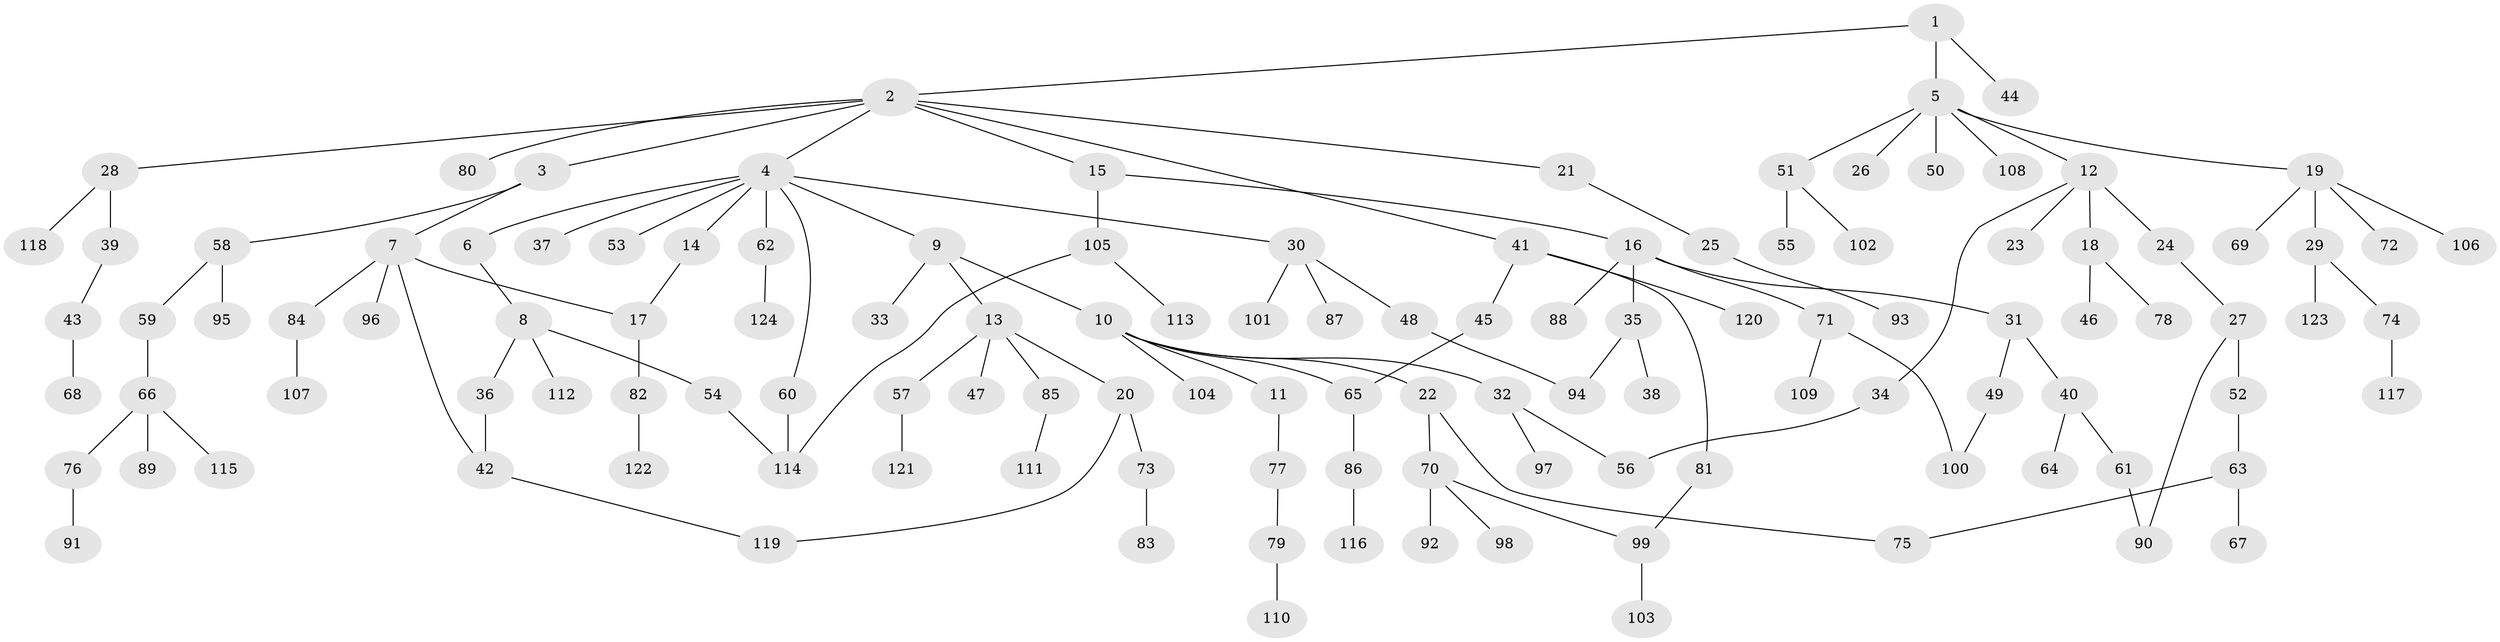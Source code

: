 // coarse degree distribution, {8: 0.03225806451612903, 3: 0.1935483870967742, 9: 0.016129032258064516, 4: 0.03225806451612903, 5: 0.016129032258064516, 7: 0.016129032258064516, 2: 0.3548387096774194, 1: 0.3387096774193548}
// Generated by graph-tools (version 1.1) at 2025/16/03/04/25 18:16:51]
// undirected, 124 vertices, 135 edges
graph export_dot {
graph [start="1"]
  node [color=gray90,style=filled];
  1;
  2;
  3;
  4;
  5;
  6;
  7;
  8;
  9;
  10;
  11;
  12;
  13;
  14;
  15;
  16;
  17;
  18;
  19;
  20;
  21;
  22;
  23;
  24;
  25;
  26;
  27;
  28;
  29;
  30;
  31;
  32;
  33;
  34;
  35;
  36;
  37;
  38;
  39;
  40;
  41;
  42;
  43;
  44;
  45;
  46;
  47;
  48;
  49;
  50;
  51;
  52;
  53;
  54;
  55;
  56;
  57;
  58;
  59;
  60;
  61;
  62;
  63;
  64;
  65;
  66;
  67;
  68;
  69;
  70;
  71;
  72;
  73;
  74;
  75;
  76;
  77;
  78;
  79;
  80;
  81;
  82;
  83;
  84;
  85;
  86;
  87;
  88;
  89;
  90;
  91;
  92;
  93;
  94;
  95;
  96;
  97;
  98;
  99;
  100;
  101;
  102;
  103;
  104;
  105;
  106;
  107;
  108;
  109;
  110;
  111;
  112;
  113;
  114;
  115;
  116;
  117;
  118;
  119;
  120;
  121;
  122;
  123;
  124;
  1 -- 2;
  1 -- 5;
  1 -- 44;
  2 -- 3;
  2 -- 4;
  2 -- 15;
  2 -- 21;
  2 -- 28;
  2 -- 41;
  2 -- 80;
  3 -- 7;
  3 -- 58;
  4 -- 6;
  4 -- 9;
  4 -- 14;
  4 -- 30;
  4 -- 37;
  4 -- 53;
  4 -- 60;
  4 -- 62;
  5 -- 12;
  5 -- 19;
  5 -- 26;
  5 -- 50;
  5 -- 51;
  5 -- 108;
  6 -- 8;
  7 -- 17;
  7 -- 84;
  7 -- 96;
  7 -- 42;
  8 -- 36;
  8 -- 54;
  8 -- 112;
  9 -- 10;
  9 -- 13;
  9 -- 33;
  10 -- 11;
  10 -- 22;
  10 -- 32;
  10 -- 65;
  10 -- 104;
  11 -- 77;
  12 -- 18;
  12 -- 23;
  12 -- 24;
  12 -- 34;
  13 -- 20;
  13 -- 47;
  13 -- 57;
  13 -- 85;
  14 -- 17;
  15 -- 16;
  15 -- 105;
  16 -- 31;
  16 -- 35;
  16 -- 71;
  16 -- 88;
  17 -- 82;
  18 -- 46;
  18 -- 78;
  19 -- 29;
  19 -- 69;
  19 -- 72;
  19 -- 106;
  20 -- 73;
  20 -- 119;
  21 -- 25;
  22 -- 70;
  22 -- 75;
  24 -- 27;
  25 -- 93;
  27 -- 52;
  27 -- 90;
  28 -- 39;
  28 -- 118;
  29 -- 74;
  29 -- 123;
  30 -- 48;
  30 -- 87;
  30 -- 101;
  31 -- 40;
  31 -- 49;
  32 -- 97;
  32 -- 56;
  34 -- 56;
  35 -- 38;
  35 -- 94;
  36 -- 42;
  39 -- 43;
  40 -- 61;
  40 -- 64;
  41 -- 45;
  41 -- 81;
  41 -- 120;
  42 -- 119;
  43 -- 68;
  45 -- 65;
  48 -- 94;
  49 -- 100;
  51 -- 55;
  51 -- 102;
  52 -- 63;
  54 -- 114;
  57 -- 121;
  58 -- 59;
  58 -- 95;
  59 -- 66;
  60 -- 114;
  61 -- 90;
  62 -- 124;
  63 -- 67;
  63 -- 75;
  65 -- 86;
  66 -- 76;
  66 -- 89;
  66 -- 115;
  70 -- 92;
  70 -- 98;
  70 -- 99;
  71 -- 100;
  71 -- 109;
  73 -- 83;
  74 -- 117;
  76 -- 91;
  77 -- 79;
  79 -- 110;
  81 -- 99;
  82 -- 122;
  84 -- 107;
  85 -- 111;
  86 -- 116;
  99 -- 103;
  105 -- 113;
  105 -- 114;
}
